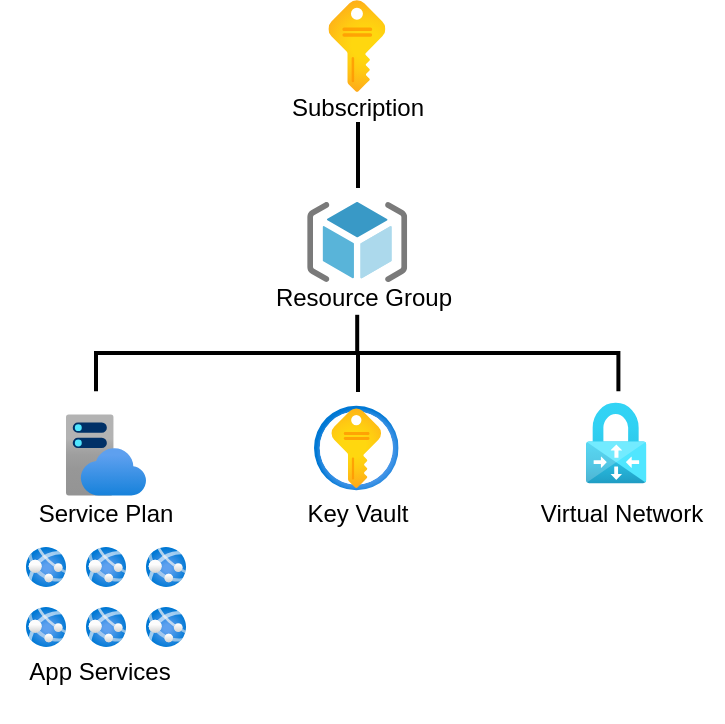 <mxfile version="18.0.6" type="github">
  <diagram id="tXLdXCP52bMTN4kehV7d" name="Page-1">
    <mxGraphModel dx="1422" dy="754" grid="1" gridSize="10" guides="1" tooltips="1" connect="1" arrows="1" fold="1" page="1" pageScale="1" pageWidth="850" pageHeight="1100" math="0" shadow="0">
      <root>
        <mxCell id="0" />
        <mxCell id="1" parent="0" />
        <mxCell id="ooX6glRbdEqycPfYvpHU-2" value="" style="aspect=fixed;html=1;points=[];align=center;image;fontSize=12;image=img/lib/azure2/general/Subscriptions.svg;strokeWidth=2;" parent="1" vertex="1">
          <mxGeometry x="361.2" y="49" width="28.51" height="46" as="geometry" />
        </mxCell>
        <mxCell id="ooX6glRbdEqycPfYvpHU-9" value="" style="sketch=0;aspect=fixed;html=1;points=[];align=center;image;fontSize=12;image=img/lib/mscae/ResourceGroup.svg;" parent="1" vertex="1">
          <mxGeometry x="350.6" y="150" width="50" height="40" as="geometry" />
        </mxCell>
        <mxCell id="ooX6glRbdEqycPfYvpHU-10" value="" style="aspect=fixed;html=1;points=[];align=center;image;fontSize=12;image=img/lib/azure2/app_services/App_Service_Plans.svg;" parent="1" vertex="1">
          <mxGeometry x="230" y="251" width="40" height="51" as="geometry" />
        </mxCell>
        <mxCell id="ooX6glRbdEqycPfYvpHU-11" value="" style="aspect=fixed;html=1;points=[];align=center;image;fontSize=12;image=img/lib/azure2/compute/App_Services.svg;" parent="1" vertex="1">
          <mxGeometry x="210" y="347" width="20" height="31" as="geometry" />
        </mxCell>
        <mxCell id="ooX6glRbdEqycPfYvpHU-12" value="" style="aspect=fixed;html=1;points=[];align=center;image;fontSize=12;image=img/lib/azure2/compute/App_Services.svg;" parent="1" vertex="1">
          <mxGeometry x="270" y="347" width="20" height="31" as="geometry" />
        </mxCell>
        <mxCell id="ooX6glRbdEqycPfYvpHU-13" value="" style="aspect=fixed;html=1;points=[];align=center;image;fontSize=12;image=img/lib/azure2/compute/App_Services.svg;" parent="1" vertex="1">
          <mxGeometry x="240" y="347" width="20" height="31" as="geometry" />
        </mxCell>
        <mxCell id="ooX6glRbdEqycPfYvpHU-14" value="" style="aspect=fixed;html=1;points=[];align=center;image;fontSize=12;image=img/lib/azure2/compute/App_Services.svg;" parent="1" vertex="1">
          <mxGeometry x="210" y="317" width="20" height="31" as="geometry" />
        </mxCell>
        <mxCell id="ooX6glRbdEqycPfYvpHU-15" value="" style="aspect=fixed;html=1;points=[];align=center;image;fontSize=12;image=img/lib/azure2/compute/App_Services.svg;" parent="1" vertex="1">
          <mxGeometry x="270" y="317" width="20" height="31" as="geometry" />
        </mxCell>
        <mxCell id="ooX6glRbdEqycPfYvpHU-16" value="" style="aspect=fixed;html=1;points=[];align=center;image;fontSize=12;image=img/lib/azure2/compute/App_Services.svg;" parent="1" vertex="1">
          <mxGeometry x="240" y="317" width="20" height="31" as="geometry" />
        </mxCell>
        <mxCell id="ooX6glRbdEqycPfYvpHU-18" value="" style="aspect=fixed;html=1;points=[];align=center;image;fontSize=12;image=img/lib/azure2/networking/Virtual_Network_Gateways.svg;" parent="1" vertex="1">
          <mxGeometry x="490" y="245" width="30.15" height="51" as="geometry" />
        </mxCell>
        <mxCell id="ooX6glRbdEqycPfYvpHU-19" value="" style="aspect=fixed;html=1;points=[];align=center;image;fontSize=12;image=img/lib/azure2/security/Key_Vaults.svg;" parent="1" vertex="1">
          <mxGeometry x="354" y="247" width="42.3" height="52" as="geometry" />
        </mxCell>
        <mxCell id="XNJIfZw0LJJaYgXi7m7f-1" value="" style="strokeWidth=2;html=1;shape=mxgraph.flowchart.annotation_2;align=left;labelPosition=right;pointerEvents=1;rotation=90;" vertex="1" parent="1">
          <mxGeometry x="356.5" y="94.9" width="38.2" height="261.2" as="geometry" />
        </mxCell>
        <mxCell id="XNJIfZw0LJJaYgXi7m7f-8" value="" style="endArrow=none;html=1;rounded=0;strokeWidth=2;" edge="1" parent="1">
          <mxGeometry width="50" height="50" relative="1" as="geometry">
            <mxPoint x="376" y="143" as="sourcePoint" />
            <mxPoint x="376" y="110" as="targetPoint" />
          </mxGeometry>
        </mxCell>
        <mxCell id="XNJIfZw0LJJaYgXi7m7f-10" value="App Services" style="whiteSpace=wrap;html=1;align=center;strokeWidth=2;strokeColor=none;fillColor=none;" vertex="1" parent="1">
          <mxGeometry x="197" y="359" width="100" height="51" as="geometry" />
        </mxCell>
        <mxCell id="XNJIfZw0LJJaYgXi7m7f-11" value="Service Plan" style="whiteSpace=wrap;html=1;align=center;strokeWidth=2;strokeColor=none;fillColor=none;" vertex="1" parent="1">
          <mxGeometry x="200" y="280" width="100" height="51" as="geometry" />
        </mxCell>
        <mxCell id="XNJIfZw0LJJaYgXi7m7f-13" value="Key Vault" style="whiteSpace=wrap;html=1;align=center;strokeWidth=2;strokeColor=none;fillColor=none;" vertex="1" parent="1">
          <mxGeometry x="326" y="280" width="100" height="51" as="geometry" />
        </mxCell>
        <mxCell id="XNJIfZw0LJJaYgXi7m7f-14" value="Virtual Network" style="whiteSpace=wrap;html=1;align=center;strokeWidth=2;strokeColor=none;fillColor=none;" vertex="1" parent="1">
          <mxGeometry x="458.46" y="280" width="100" height="51" as="geometry" />
        </mxCell>
        <mxCell id="XNJIfZw0LJJaYgXi7m7f-15" value="Resource Group" style="whiteSpace=wrap;html=1;align=center;strokeWidth=2;strokeColor=none;fillColor=none;" vertex="1" parent="1">
          <mxGeometry x="329" y="172" width="100" height="51" as="geometry" />
        </mxCell>
        <mxCell id="XNJIfZw0LJJaYgXi7m7f-16" value="Subscription" style="whiteSpace=wrap;html=1;align=center;strokeWidth=2;strokeColor=none;fillColor=none;" vertex="1" parent="1">
          <mxGeometry x="326" y="77" width="100" height="51" as="geometry" />
        </mxCell>
        <mxCell id="XNJIfZw0LJJaYgXi7m7f-17" value="" style="endArrow=none;html=1;rounded=0;strokeWidth=2;" edge="1" parent="1">
          <mxGeometry width="50" height="50" relative="1" as="geometry">
            <mxPoint x="376" y="245" as="sourcePoint" />
            <mxPoint x="376" y="226" as="targetPoint" />
          </mxGeometry>
        </mxCell>
      </root>
    </mxGraphModel>
  </diagram>
</mxfile>
